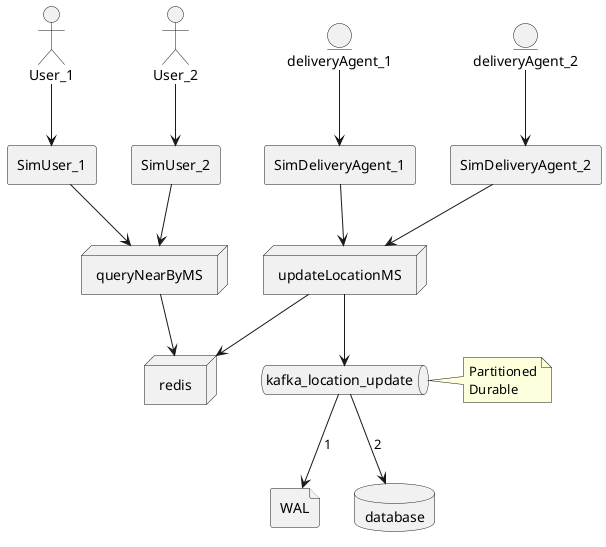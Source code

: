 @startuml
'https://plantuml.com/deployment-diagram

entity deliveryAgent_1
entity deliveryAgent_2
agent SimDeliveryAgent_1
agent SimDeliveryAgent_2
actor User_1
actor User_2
agent SimUser_1
agent SimUser_2
file WAL

node updateLocationMS

node queryNearByMS

node redis

database database

queue kafka_location_update

deliveryAgent_1 --> SimDeliveryAgent_1
SimDeliveryAgent_1 --> updateLocationMS

deliveryAgent_2 --> SimDeliveryAgent_2
SimDeliveryAgent_2 --> updateLocationMS

updateLocationMS --> redis

User_1 --> SimUser_1
SimUser_1 --> queryNearByMS
User_2 --> SimUser_2
SimUser_2 --> queryNearByMS

queryNearByMS --> redis

updateLocationMS --> kafka_location_update
note right
Partitioned
Durable
end note
kafka_location_update --> WAL: 1
kafka_location_update --> database: 2

@enduml